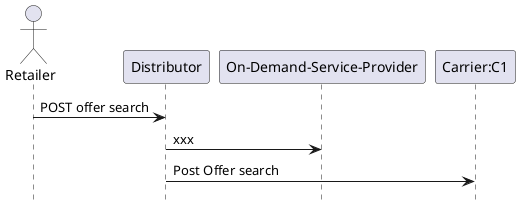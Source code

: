 @startuml
hide footbox

actor "Retailer"


"Retailer" -> "Distributor": POST offer search

"Distributor" -> "On-Demand-Service-Provider": xxx

"Distributor" -> "Carrier:C1": Post Offer search


@enduml

